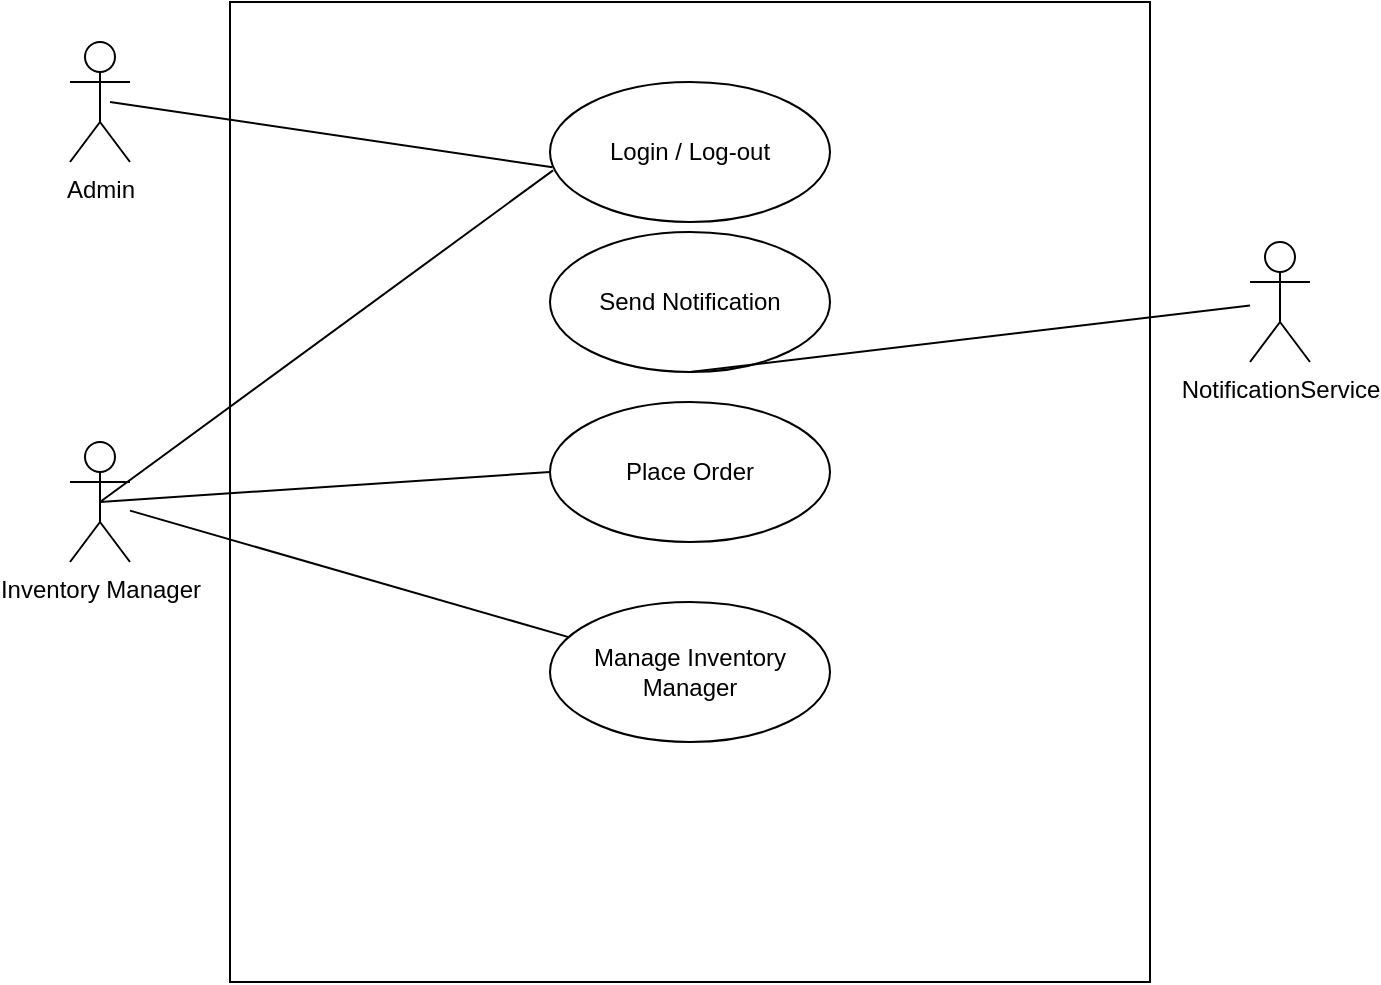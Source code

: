 <mxfile version="14.9.5" type="github">
  <diagram id="rc_PpM4VeP5Mi03ZELyZ" name="Page-1">
    <mxGraphModel dx="1038" dy="547" grid="1" gridSize="10" guides="1" tooltips="1" connect="1" arrows="1" fold="1" page="1" pageScale="1" pageWidth="827" pageHeight="1169" math="0" shadow="0">
      <root>
        <mxCell id="0" />
        <mxCell id="1" parent="0" />
        <mxCell id="ydIn-zL5KML8uVx8zcCh-15" value="" style="rounded=0;whiteSpace=wrap;html=1;" vertex="1" parent="1">
          <mxGeometry x="170" y="30" width="460" height="490" as="geometry" />
        </mxCell>
        <mxCell id="ydIn-zL5KML8uVx8zcCh-1" value="Admin" style="shape=umlActor;html=1;verticalLabelPosition=bottom;verticalAlign=top;align=center;" vertex="1" parent="1">
          <mxGeometry x="90" y="50" width="30" height="60" as="geometry" />
        </mxCell>
        <mxCell id="ydIn-zL5KML8uVx8zcCh-2" value="Inventory Manager" style="shape=umlActor;html=1;verticalLabelPosition=bottom;verticalAlign=top;align=center;" vertex="1" parent="1">
          <mxGeometry x="90" y="250" width="30" height="60" as="geometry" />
        </mxCell>
        <mxCell id="ydIn-zL5KML8uVx8zcCh-4" value="NotificationService" style="shape=umlActor;html=1;verticalLabelPosition=bottom;verticalAlign=top;align=center;" vertex="1" parent="1">
          <mxGeometry x="680" y="150" width="30" height="60" as="geometry" />
        </mxCell>
        <mxCell id="ydIn-zL5KML8uVx8zcCh-5" value="Login / Log-out" style="ellipse;whiteSpace=wrap;html=1;" vertex="1" parent="1">
          <mxGeometry x="330" y="70" width="140" height="70" as="geometry" />
        </mxCell>
        <mxCell id="ydIn-zL5KML8uVx8zcCh-6" value="Manage Inventory Manager" style="ellipse;whiteSpace=wrap;html=1;" vertex="1" parent="1">
          <mxGeometry x="330" y="330" width="140" height="70" as="geometry" />
        </mxCell>
        <mxCell id="ydIn-zL5KML8uVx8zcCh-7" value="Place Order" style="ellipse;whiteSpace=wrap;html=1;" vertex="1" parent="1">
          <mxGeometry x="330" y="230" width="140" height="70" as="geometry" />
        </mxCell>
        <mxCell id="ydIn-zL5KML8uVx8zcCh-8" value="Send Notification" style="ellipse;whiteSpace=wrap;html=1;" vertex="1" parent="1">
          <mxGeometry x="330" y="145" width="140" height="70" as="geometry" />
        </mxCell>
        <mxCell id="ydIn-zL5KML8uVx8zcCh-9" value="" style="edgeStyle=none;html=1;endArrow=none;verticalAlign=bottom;" edge="1" parent="1" source="ydIn-zL5KML8uVx8zcCh-6" target="ydIn-zL5KML8uVx8zcCh-2">
          <mxGeometry width="160" relative="1" as="geometry">
            <mxPoint x="400" y="350" as="sourcePoint" />
            <mxPoint x="560" y="350" as="targetPoint" />
          </mxGeometry>
        </mxCell>
        <mxCell id="ydIn-zL5KML8uVx8zcCh-11" value="" style="edgeStyle=none;html=1;endArrow=none;verticalAlign=bottom;exitX=0.5;exitY=0.5;exitDx=0;exitDy=0;exitPerimeter=0;entryX=0.011;entryY=0.631;entryDx=0;entryDy=0;entryPerimeter=0;" edge="1" parent="1" source="ydIn-zL5KML8uVx8zcCh-2" target="ydIn-zL5KML8uVx8zcCh-5">
          <mxGeometry width="160" relative="1" as="geometry">
            <mxPoint x="330" y="280" as="sourcePoint" />
            <mxPoint x="330" y="120" as="targetPoint" />
          </mxGeometry>
        </mxCell>
        <mxCell id="ydIn-zL5KML8uVx8zcCh-12" value="" style="edgeStyle=none;html=1;endArrow=none;verticalAlign=bottom;entryX=0.009;entryY=0.609;entryDx=0;entryDy=0;entryPerimeter=0;" edge="1" parent="1" target="ydIn-zL5KML8uVx8zcCh-5">
          <mxGeometry width="160" relative="1" as="geometry">
            <mxPoint x="110" y="80" as="sourcePoint" />
            <mxPoint x="270" y="80" as="targetPoint" />
          </mxGeometry>
        </mxCell>
        <mxCell id="ydIn-zL5KML8uVx8zcCh-13" value="" style="edgeStyle=none;html=1;endArrow=none;verticalAlign=bottom;exitX=0.5;exitY=0.5;exitDx=0;exitDy=0;exitPerimeter=0;entryX=0;entryY=0.5;entryDx=0;entryDy=0;" edge="1" parent="1" source="ydIn-zL5KML8uVx8zcCh-2" target="ydIn-zL5KML8uVx8zcCh-7">
          <mxGeometry width="160" relative="1" as="geometry">
            <mxPoint x="330" y="280" as="sourcePoint" />
            <mxPoint x="370" y="280" as="targetPoint" />
          </mxGeometry>
        </mxCell>
        <mxCell id="ydIn-zL5KML8uVx8zcCh-14" value="" style="edgeStyle=none;html=1;endArrow=none;verticalAlign=bottom;exitX=0.5;exitY=1;exitDx=0;exitDy=0;" edge="1" parent="1" source="ydIn-zL5KML8uVx8zcCh-8" target="ydIn-zL5KML8uVx8zcCh-4">
          <mxGeometry width="160" relative="1" as="geometry">
            <mxPoint x="530" y="164.5" as="sourcePoint" />
            <mxPoint x="690" y="164.5" as="targetPoint" />
          </mxGeometry>
        </mxCell>
      </root>
    </mxGraphModel>
  </diagram>
</mxfile>
